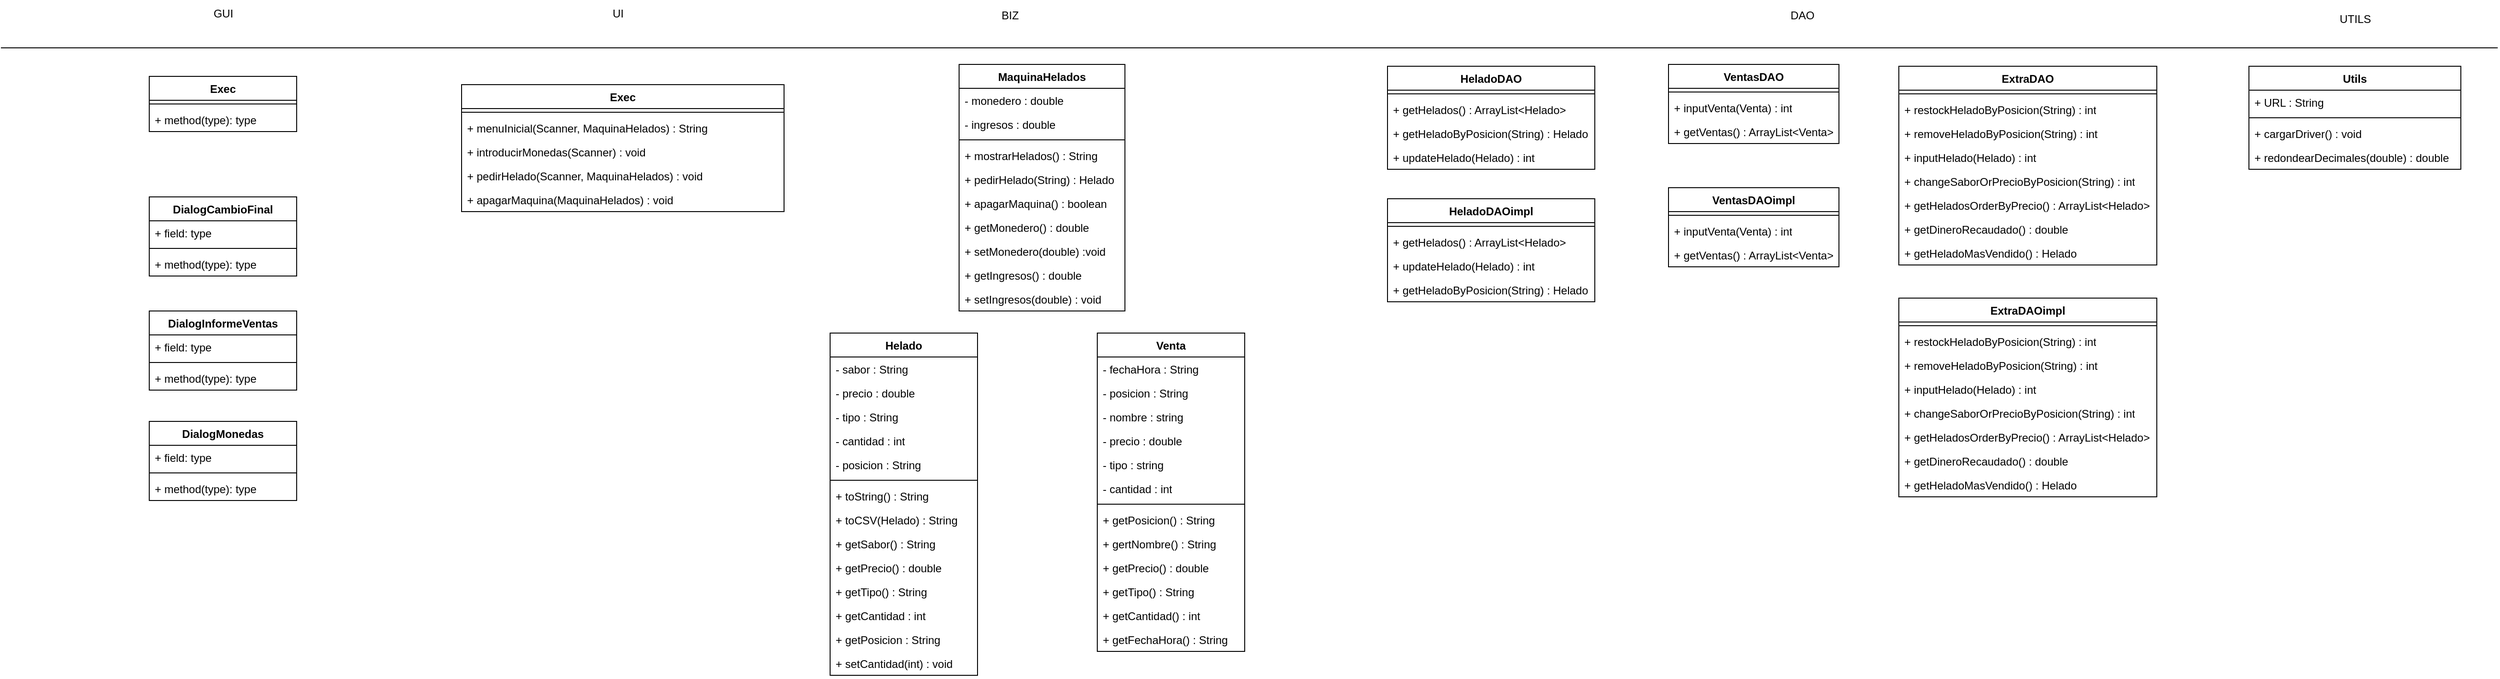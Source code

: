 <mxfile version="24.3.1" type="device">
  <diagram name="Página-1" id="V8vYBvbxbATTUr79OCMI">
    <mxGraphModel dx="2843" dy="790" grid="1" gridSize="10" guides="1" tooltips="1" connect="1" arrows="1" fold="1" page="1" pageScale="1" pageWidth="1169" pageHeight="827" math="0" shadow="0">
      <root>
        <mxCell id="0" />
        <mxCell id="1" parent="0" />
        <mxCell id="UVdojQdIeTxHt3wNE7P5-1" value="UI" style="text;html=1;align=center;verticalAlign=middle;whiteSpace=wrap;rounded=0;" parent="1" vertex="1">
          <mxGeometry x="130" y="28" width="60" height="30" as="geometry" />
        </mxCell>
        <mxCell id="UVdojQdIeTxHt3wNE7P5-2" value="BIZ" style="text;html=1;align=center;verticalAlign=middle;resizable=0;points=[];autosize=1;strokeColor=none;fillColor=none;" parent="1" vertex="1">
          <mxGeometry x="565" y="30" width="40" height="30" as="geometry" />
        </mxCell>
        <mxCell id="UVdojQdIeTxHt3wNE7P5-3" value="DAO" style="text;html=1;align=center;verticalAlign=middle;resizable=0;points=[];autosize=1;strokeColor=none;fillColor=none;" parent="1" vertex="1">
          <mxGeometry x="1420" y="30" width="50" height="30" as="geometry" />
        </mxCell>
        <mxCell id="UVdojQdIeTxHt3wNE7P5-4" value="Exec" style="swimlane;fontStyle=1;align=center;verticalAlign=top;childLayout=stackLayout;horizontal=1;startSize=26;horizontalStack=0;resizeParent=1;resizeParentMax=0;resizeLast=0;collapsible=1;marginBottom=0;whiteSpace=wrap;html=1;" parent="1" vertex="1">
          <mxGeometry x="-10" y="120" width="350" height="138" as="geometry" />
        </mxCell>
        <mxCell id="UVdojQdIeTxHt3wNE7P5-6" value="" style="line;strokeWidth=1;fillColor=none;align=left;verticalAlign=middle;spacingTop=-1;spacingLeft=3;spacingRight=3;rotatable=0;labelPosition=right;points=[];portConstraint=eastwest;strokeColor=inherit;" parent="UVdojQdIeTxHt3wNE7P5-4" vertex="1">
          <mxGeometry y="26" width="350" height="8" as="geometry" />
        </mxCell>
        <mxCell id="UVdojQdIeTxHt3wNE7P5-7" value="+ menuInicial(Scanner, MaquinaHelados) : String" style="text;strokeColor=none;fillColor=none;align=left;verticalAlign=top;spacingLeft=4;spacingRight=4;overflow=hidden;rotatable=0;points=[[0,0.5],[1,0.5]];portConstraint=eastwest;whiteSpace=wrap;html=1;" parent="UVdojQdIeTxHt3wNE7P5-4" vertex="1">
          <mxGeometry y="34" width="350" height="26" as="geometry" />
        </mxCell>
        <mxCell id="UVdojQdIeTxHt3wNE7P5-9" value="+ introducirMonedas(Scanner) : void" style="text;strokeColor=none;fillColor=none;align=left;verticalAlign=top;spacingLeft=4;spacingRight=4;overflow=hidden;rotatable=0;points=[[0,0.5],[1,0.5]];portConstraint=eastwest;whiteSpace=wrap;html=1;" parent="UVdojQdIeTxHt3wNE7P5-4" vertex="1">
          <mxGeometry y="60" width="350" height="26" as="geometry" />
        </mxCell>
        <mxCell id="QAzHqJxK1CCMf_5y3VDT-6" value="+ pedirHelado(Scanner, MaquinaHelados) : void" style="text;strokeColor=none;fillColor=none;align=left;verticalAlign=top;spacingLeft=4;spacingRight=4;overflow=hidden;rotatable=0;points=[[0,0.5],[1,0.5]];portConstraint=eastwest;whiteSpace=wrap;html=1;" parent="UVdojQdIeTxHt3wNE7P5-4" vertex="1">
          <mxGeometry y="86" width="350" height="26" as="geometry" />
        </mxCell>
        <mxCell id="QAzHqJxK1CCMf_5y3VDT-7" value="+ apagarMaquina(MaquinaHelados) : void" style="text;strokeColor=none;fillColor=none;align=left;verticalAlign=top;spacingLeft=4;spacingRight=4;overflow=hidden;rotatable=0;points=[[0,0.5],[1,0.5]];portConstraint=eastwest;whiteSpace=wrap;html=1;" parent="UVdojQdIeTxHt3wNE7P5-4" vertex="1">
          <mxGeometry y="112" width="350" height="26" as="geometry" />
        </mxCell>
        <mxCell id="UVdojQdIeTxHt3wNE7P5-12" value="Helado" style="swimlane;fontStyle=1;align=center;verticalAlign=top;childLayout=stackLayout;horizontal=1;startSize=26;horizontalStack=0;resizeParent=1;resizeParentMax=0;resizeLast=0;collapsible=1;marginBottom=0;whiteSpace=wrap;html=1;" parent="1" vertex="1">
          <mxGeometry x="390" y="390" width="160" height="372" as="geometry" />
        </mxCell>
        <mxCell id="UVdojQdIeTxHt3wNE7P5-13" value="- sabor : String" style="text;strokeColor=none;fillColor=none;align=left;verticalAlign=top;spacingLeft=4;spacingRight=4;overflow=hidden;rotatable=0;points=[[0,0.5],[1,0.5]];portConstraint=eastwest;whiteSpace=wrap;html=1;" parent="UVdojQdIeTxHt3wNE7P5-12" vertex="1">
          <mxGeometry y="26" width="160" height="26" as="geometry" />
        </mxCell>
        <mxCell id="UVdojQdIeTxHt3wNE7P5-16" value="- precio : double" style="text;strokeColor=none;fillColor=none;align=left;verticalAlign=top;spacingLeft=4;spacingRight=4;overflow=hidden;rotatable=0;points=[[0,0.5],[1,0.5]];portConstraint=eastwest;whiteSpace=wrap;html=1;" parent="UVdojQdIeTxHt3wNE7P5-12" vertex="1">
          <mxGeometry y="52" width="160" height="26" as="geometry" />
        </mxCell>
        <mxCell id="UVdojQdIeTxHt3wNE7P5-17" value="- tipo : String" style="text;strokeColor=none;fillColor=none;align=left;verticalAlign=top;spacingLeft=4;spacingRight=4;overflow=hidden;rotatable=0;points=[[0,0.5],[1,0.5]];portConstraint=eastwest;whiteSpace=wrap;html=1;" parent="UVdojQdIeTxHt3wNE7P5-12" vertex="1">
          <mxGeometry y="78" width="160" height="26" as="geometry" />
        </mxCell>
        <mxCell id="UVdojQdIeTxHt3wNE7P5-18" value="- cantidad : int" style="text;strokeColor=none;fillColor=none;align=left;verticalAlign=top;spacingLeft=4;spacingRight=4;overflow=hidden;rotatable=0;points=[[0,0.5],[1,0.5]];portConstraint=eastwest;whiteSpace=wrap;html=1;" parent="UVdojQdIeTxHt3wNE7P5-12" vertex="1">
          <mxGeometry y="104" width="160" height="26" as="geometry" />
        </mxCell>
        <mxCell id="UVdojQdIeTxHt3wNE7P5-19" value="- posicion : String" style="text;strokeColor=none;fillColor=none;align=left;verticalAlign=top;spacingLeft=4;spacingRight=4;overflow=hidden;rotatable=0;points=[[0,0.5],[1,0.5]];portConstraint=eastwest;whiteSpace=wrap;html=1;" parent="UVdojQdIeTxHt3wNE7P5-12" vertex="1">
          <mxGeometry y="130" width="160" height="26" as="geometry" />
        </mxCell>
        <mxCell id="UVdojQdIeTxHt3wNE7P5-14" value="" style="line;strokeWidth=1;fillColor=none;align=left;verticalAlign=middle;spacingTop=-1;spacingLeft=3;spacingRight=3;rotatable=0;labelPosition=right;points=[];portConstraint=eastwest;strokeColor=inherit;" parent="UVdojQdIeTxHt3wNE7P5-12" vertex="1">
          <mxGeometry y="156" width="160" height="8" as="geometry" />
        </mxCell>
        <mxCell id="c8T_zA4Ekzc52JWvCj2M-1" value="+ toString() : String" style="text;strokeColor=none;fillColor=none;align=left;verticalAlign=top;spacingLeft=4;spacingRight=4;overflow=hidden;rotatable=0;points=[[0,0.5],[1,0.5]];portConstraint=eastwest;whiteSpace=wrap;html=1;" parent="UVdojQdIeTxHt3wNE7P5-12" vertex="1">
          <mxGeometry y="164" width="160" height="26" as="geometry" />
        </mxCell>
        <mxCell id="c8T_zA4Ekzc52JWvCj2M-3" value="+ toCSV(Helado) : String" style="text;strokeColor=none;fillColor=none;align=left;verticalAlign=top;spacingLeft=4;spacingRight=4;overflow=hidden;rotatable=0;points=[[0,0.5],[1,0.5]];portConstraint=eastwest;whiteSpace=wrap;html=1;" parent="UVdojQdIeTxHt3wNE7P5-12" vertex="1">
          <mxGeometry y="190" width="160" height="26" as="geometry" />
        </mxCell>
        <mxCell id="c8T_zA4Ekzc52JWvCj2M-4" value="+ getSabor() : String" style="text;strokeColor=none;fillColor=none;align=left;verticalAlign=top;spacingLeft=4;spacingRight=4;overflow=hidden;rotatable=0;points=[[0,0.5],[1,0.5]];portConstraint=eastwest;whiteSpace=wrap;html=1;" parent="UVdojQdIeTxHt3wNE7P5-12" vertex="1">
          <mxGeometry y="216" width="160" height="26" as="geometry" />
        </mxCell>
        <mxCell id="c8T_zA4Ekzc52JWvCj2M-7" value="+ getPrecio() : double" style="text;strokeColor=none;fillColor=none;align=left;verticalAlign=top;spacingLeft=4;spacingRight=4;overflow=hidden;rotatable=0;points=[[0,0.5],[1,0.5]];portConstraint=eastwest;whiteSpace=wrap;html=1;" parent="UVdojQdIeTxHt3wNE7P5-12" vertex="1">
          <mxGeometry y="242" width="160" height="26" as="geometry" />
        </mxCell>
        <mxCell id="c8T_zA4Ekzc52JWvCj2M-6" value="+ getTipo() : String" style="text;strokeColor=none;fillColor=none;align=left;verticalAlign=top;spacingLeft=4;spacingRight=4;overflow=hidden;rotatable=0;points=[[0,0.5],[1,0.5]];portConstraint=eastwest;whiteSpace=wrap;html=1;" parent="UVdojQdIeTxHt3wNE7P5-12" vertex="1">
          <mxGeometry y="268" width="160" height="26" as="geometry" />
        </mxCell>
        <mxCell id="c8T_zA4Ekzc52JWvCj2M-9" value="+ getCantidad : int" style="text;strokeColor=none;fillColor=none;align=left;verticalAlign=top;spacingLeft=4;spacingRight=4;overflow=hidden;rotatable=0;points=[[0,0.5],[1,0.5]];portConstraint=eastwest;whiteSpace=wrap;html=1;" parent="UVdojQdIeTxHt3wNE7P5-12" vertex="1">
          <mxGeometry y="294" width="160" height="26" as="geometry" />
        </mxCell>
        <mxCell id="c8T_zA4Ekzc52JWvCj2M-8" value="+ getPosicion : String" style="text;strokeColor=none;fillColor=none;align=left;verticalAlign=top;spacingLeft=4;spacingRight=4;overflow=hidden;rotatable=0;points=[[0,0.5],[1,0.5]];portConstraint=eastwest;whiteSpace=wrap;html=1;" parent="UVdojQdIeTxHt3wNE7P5-12" vertex="1">
          <mxGeometry y="320" width="160" height="26" as="geometry" />
        </mxCell>
        <mxCell id="c8T_zA4Ekzc52JWvCj2M-5" value="+ setCantidad(int) : void" style="text;strokeColor=none;fillColor=none;align=left;verticalAlign=top;spacingLeft=4;spacingRight=4;overflow=hidden;rotatable=0;points=[[0,0.5],[1,0.5]];portConstraint=eastwest;whiteSpace=wrap;html=1;" parent="UVdojQdIeTxHt3wNE7P5-12" vertex="1">
          <mxGeometry y="346" width="160" height="26" as="geometry" />
        </mxCell>
        <mxCell id="UVdojQdIeTxHt3wNE7P5-20" value="MaquinaHelados" style="swimlane;fontStyle=1;align=center;verticalAlign=top;childLayout=stackLayout;horizontal=1;startSize=26;horizontalStack=0;resizeParent=1;resizeParentMax=0;resizeLast=0;collapsible=1;marginBottom=0;whiteSpace=wrap;html=1;" parent="1" vertex="1">
          <mxGeometry x="530" y="98" width="180" height="268" as="geometry" />
        </mxCell>
        <mxCell id="UVdojQdIeTxHt3wNE7P5-21" value="- monedero : double" style="text;strokeColor=none;fillColor=none;align=left;verticalAlign=top;spacingLeft=4;spacingRight=4;overflow=hidden;rotatable=0;points=[[0,0.5],[1,0.5]];portConstraint=eastwest;whiteSpace=wrap;html=1;" parent="UVdojQdIeTxHt3wNE7P5-20" vertex="1">
          <mxGeometry y="26" width="180" height="26" as="geometry" />
        </mxCell>
        <mxCell id="UVdojQdIeTxHt3wNE7P5-24" value="- ingresos : double" style="text;strokeColor=none;fillColor=none;align=left;verticalAlign=top;spacingLeft=4;spacingRight=4;overflow=hidden;rotatable=0;points=[[0,0.5],[1,0.5]];portConstraint=eastwest;whiteSpace=wrap;html=1;" parent="UVdojQdIeTxHt3wNE7P5-20" vertex="1">
          <mxGeometry y="52" width="180" height="26" as="geometry" />
        </mxCell>
        <mxCell id="UVdojQdIeTxHt3wNE7P5-22" value="" style="line;strokeWidth=1;fillColor=none;align=left;verticalAlign=middle;spacingTop=-1;spacingLeft=3;spacingRight=3;rotatable=0;labelPosition=right;points=[];portConstraint=eastwest;strokeColor=inherit;" parent="UVdojQdIeTxHt3wNE7P5-20" vertex="1">
          <mxGeometry y="78" width="180" height="8" as="geometry" />
        </mxCell>
        <mxCell id="QAzHqJxK1CCMf_5y3VDT-1" value="+ mostrarHelados() : String" style="text;strokeColor=none;fillColor=none;align=left;verticalAlign=top;spacingLeft=4;spacingRight=4;overflow=hidden;rotatable=0;points=[[0,0.5],[1,0.5]];portConstraint=eastwest;whiteSpace=wrap;html=1;" parent="UVdojQdIeTxHt3wNE7P5-20" vertex="1">
          <mxGeometry y="86" width="180" height="26" as="geometry" />
        </mxCell>
        <mxCell id="UVdojQdIeTxHt3wNE7P5-23" value="+ pedirHelado(String) : Helado" style="text;strokeColor=none;fillColor=none;align=left;verticalAlign=top;spacingLeft=4;spacingRight=4;overflow=hidden;rotatable=0;points=[[0,0.5],[1,0.5]];portConstraint=eastwest;whiteSpace=wrap;html=1;" parent="UVdojQdIeTxHt3wNE7P5-20" vertex="1">
          <mxGeometry y="112" width="180" height="26" as="geometry" />
        </mxCell>
        <mxCell id="UVdojQdIeTxHt3wNE7P5-26" value="+ apagarMaquina() : boolean" style="text;strokeColor=none;fillColor=none;align=left;verticalAlign=top;spacingLeft=4;spacingRight=4;overflow=hidden;rotatable=0;points=[[0,0.5],[1,0.5]];portConstraint=eastwest;whiteSpace=wrap;html=1;" parent="UVdojQdIeTxHt3wNE7P5-20" vertex="1">
          <mxGeometry y="138" width="180" height="26" as="geometry" />
        </mxCell>
        <mxCell id="QAzHqJxK1CCMf_5y3VDT-8" value="+ getMonedero() : double" style="text;strokeColor=none;fillColor=none;align=left;verticalAlign=top;spacingLeft=4;spacingRight=4;overflow=hidden;rotatable=0;points=[[0,0.5],[1,0.5]];portConstraint=eastwest;whiteSpace=wrap;html=1;" parent="UVdojQdIeTxHt3wNE7P5-20" vertex="1">
          <mxGeometry y="164" width="180" height="26" as="geometry" />
        </mxCell>
        <mxCell id="QAzHqJxK1CCMf_5y3VDT-9" value="+ setMonedero(double) :void" style="text;strokeColor=none;fillColor=none;align=left;verticalAlign=top;spacingLeft=4;spacingRight=4;overflow=hidden;rotatable=0;points=[[0,0.5],[1,0.5]];portConstraint=eastwest;whiteSpace=wrap;html=1;" parent="UVdojQdIeTxHt3wNE7P5-20" vertex="1">
          <mxGeometry y="190" width="180" height="26" as="geometry" />
        </mxCell>
        <mxCell id="QAzHqJxK1CCMf_5y3VDT-10" value="+ getIngresos() : double" style="text;strokeColor=none;fillColor=none;align=left;verticalAlign=top;spacingLeft=4;spacingRight=4;overflow=hidden;rotatable=0;points=[[0,0.5],[1,0.5]];portConstraint=eastwest;whiteSpace=wrap;html=1;" parent="UVdojQdIeTxHt3wNE7P5-20" vertex="1">
          <mxGeometry y="216" width="180" height="26" as="geometry" />
        </mxCell>
        <mxCell id="QAzHqJxK1CCMf_5y3VDT-11" value="+ setIngresos(double) : void" style="text;strokeColor=none;fillColor=none;align=left;verticalAlign=top;spacingLeft=4;spacingRight=4;overflow=hidden;rotatable=0;points=[[0,0.5],[1,0.5]];portConstraint=eastwest;whiteSpace=wrap;html=1;" parent="UVdojQdIeTxHt3wNE7P5-20" vertex="1">
          <mxGeometry y="242" width="180" height="26" as="geometry" />
        </mxCell>
        <mxCell id="UVdojQdIeTxHt3wNE7P5-30" value="HeladoDAO" style="swimlane;fontStyle=1;align=center;verticalAlign=top;childLayout=stackLayout;horizontal=1;startSize=26;horizontalStack=0;resizeParent=1;resizeParentMax=0;resizeLast=0;collapsible=1;marginBottom=0;whiteSpace=wrap;html=1;" parent="1" vertex="1">
          <mxGeometry x="995" y="100" width="225" height="112" as="geometry" />
        </mxCell>
        <mxCell id="UVdojQdIeTxHt3wNE7P5-32" value="" style="line;strokeWidth=1;fillColor=none;align=left;verticalAlign=middle;spacingTop=-1;spacingLeft=3;spacingRight=3;rotatable=0;labelPosition=right;points=[];portConstraint=eastwest;strokeColor=inherit;" parent="UVdojQdIeTxHt3wNE7P5-30" vertex="1">
          <mxGeometry y="26" width="225" height="8" as="geometry" />
        </mxCell>
        <mxCell id="UVdojQdIeTxHt3wNE7P5-33" value="+ getHelados() : ArrayList&amp;lt;Helado&amp;gt;" style="text;strokeColor=none;fillColor=none;align=left;verticalAlign=top;spacingLeft=4;spacingRight=4;overflow=hidden;rotatable=0;points=[[0,0.5],[1,0.5]];portConstraint=eastwest;whiteSpace=wrap;html=1;" parent="UVdojQdIeTxHt3wNE7P5-30" vertex="1">
          <mxGeometry y="34" width="225" height="26" as="geometry" />
        </mxCell>
        <mxCell id="58-L6Ub-CByeNF2KYp3J-6" value="+ getHeladoByPosicion(String) : Helado" style="text;strokeColor=none;fillColor=none;align=left;verticalAlign=top;spacingLeft=4;spacingRight=4;overflow=hidden;rotatable=0;points=[[0,0.5],[1,0.5]];portConstraint=eastwest;whiteSpace=wrap;html=1;" parent="UVdojQdIeTxHt3wNE7P5-30" vertex="1">
          <mxGeometry y="60" width="225" height="26" as="geometry" />
        </mxCell>
        <mxCell id="58-L6Ub-CByeNF2KYp3J-7" value="+ updateHelado(Helado) : int" style="text;strokeColor=none;fillColor=none;align=left;verticalAlign=top;spacingLeft=4;spacingRight=4;overflow=hidden;rotatable=0;points=[[0,0.5],[1,0.5]];portConstraint=eastwest;whiteSpace=wrap;html=1;" parent="UVdojQdIeTxHt3wNE7P5-30" vertex="1">
          <mxGeometry y="86" width="225" height="26" as="geometry" />
        </mxCell>
        <mxCell id="UVdojQdIeTxHt3wNE7P5-34" value="HeladoDAOimpl" style="swimlane;fontStyle=1;align=center;verticalAlign=top;childLayout=stackLayout;horizontal=1;startSize=26;horizontalStack=0;resizeParent=1;resizeParentMax=0;resizeLast=0;collapsible=1;marginBottom=0;whiteSpace=wrap;html=1;" parent="1" vertex="1">
          <mxGeometry x="995" y="244" width="225" height="112" as="geometry" />
        </mxCell>
        <mxCell id="UVdojQdIeTxHt3wNE7P5-36" value="" style="line;strokeWidth=1;fillColor=none;align=left;verticalAlign=middle;spacingTop=-1;spacingLeft=3;spacingRight=3;rotatable=0;labelPosition=right;points=[];portConstraint=eastwest;strokeColor=inherit;" parent="UVdojQdIeTxHt3wNE7P5-34" vertex="1">
          <mxGeometry y="26" width="225" height="8" as="geometry" />
        </mxCell>
        <mxCell id="58-L6Ub-CByeNF2KYp3J-12" value="+ getHelados() : ArrayList&amp;lt;Helado&amp;gt;" style="text;strokeColor=none;fillColor=none;align=left;verticalAlign=top;spacingLeft=4;spacingRight=4;overflow=hidden;rotatable=0;points=[[0,0.5],[1,0.5]];portConstraint=eastwest;whiteSpace=wrap;html=1;" parent="UVdojQdIeTxHt3wNE7P5-34" vertex="1">
          <mxGeometry y="34" width="225" height="26" as="geometry" />
        </mxCell>
        <mxCell id="58-L6Ub-CByeNF2KYp3J-14" value="+ updateHelado(Helado) : int" style="text;strokeColor=none;fillColor=none;align=left;verticalAlign=top;spacingLeft=4;spacingRight=4;overflow=hidden;rotatable=0;points=[[0,0.5],[1,0.5]];portConstraint=eastwest;whiteSpace=wrap;html=1;" parent="UVdojQdIeTxHt3wNE7P5-34" vertex="1">
          <mxGeometry y="60" width="225" height="26" as="geometry" />
        </mxCell>
        <mxCell id="58-L6Ub-CByeNF2KYp3J-13" value="+ getHeladoByPosicion(String) : Helado" style="text;strokeColor=none;fillColor=none;align=left;verticalAlign=top;spacingLeft=4;spacingRight=4;overflow=hidden;rotatable=0;points=[[0,0.5],[1,0.5]];portConstraint=eastwest;whiteSpace=wrap;html=1;" parent="UVdojQdIeTxHt3wNE7P5-34" vertex="1">
          <mxGeometry y="86" width="225" height="26" as="geometry" />
        </mxCell>
        <mxCell id="UVdojQdIeTxHt3wNE7P5-38" value="VentasDAO" style="swimlane;fontStyle=1;align=center;verticalAlign=top;childLayout=stackLayout;horizontal=1;startSize=26;horizontalStack=0;resizeParent=1;resizeParentMax=0;resizeLast=0;collapsible=1;marginBottom=0;whiteSpace=wrap;html=1;" parent="1" vertex="1">
          <mxGeometry x="1300" y="98" width="185" height="86" as="geometry" />
        </mxCell>
        <mxCell id="UVdojQdIeTxHt3wNE7P5-40" value="" style="line;strokeWidth=1;fillColor=none;align=left;verticalAlign=middle;spacingTop=-1;spacingLeft=3;spacingRight=3;rotatable=0;labelPosition=right;points=[];portConstraint=eastwest;strokeColor=inherit;" parent="UVdojQdIeTxHt3wNE7P5-38" vertex="1">
          <mxGeometry y="26" width="185" height="8" as="geometry" />
        </mxCell>
        <mxCell id="58-L6Ub-CByeNF2KYp3J-15" value="+ inputVenta(Venta) : int" style="text;strokeColor=none;fillColor=none;align=left;verticalAlign=top;spacingLeft=4;spacingRight=4;overflow=hidden;rotatable=0;points=[[0,0.5],[1,0.5]];portConstraint=eastwest;whiteSpace=wrap;html=1;" parent="UVdojQdIeTxHt3wNE7P5-38" vertex="1">
          <mxGeometry y="34" width="185" height="26" as="geometry" />
        </mxCell>
        <mxCell id="58-L6Ub-CByeNF2KYp3J-16" value="+ getVentas() : ArrayList&amp;lt;Venta&amp;gt;" style="text;strokeColor=none;fillColor=none;align=left;verticalAlign=top;spacingLeft=4;spacingRight=4;overflow=hidden;rotatable=0;points=[[0,0.5],[1,0.5]];portConstraint=eastwest;whiteSpace=wrap;html=1;" parent="UVdojQdIeTxHt3wNE7P5-38" vertex="1">
          <mxGeometry y="60" width="185" height="26" as="geometry" />
        </mxCell>
        <mxCell id="UVdojQdIeTxHt3wNE7P5-46" value="VentasDAOimpl" style="swimlane;fontStyle=1;align=center;verticalAlign=top;childLayout=stackLayout;horizontal=1;startSize=26;horizontalStack=0;resizeParent=1;resizeParentMax=0;resizeLast=0;collapsible=1;marginBottom=0;whiteSpace=wrap;html=1;" parent="1" vertex="1">
          <mxGeometry x="1300" y="232" width="185" height="86" as="geometry" />
        </mxCell>
        <mxCell id="UVdojQdIeTxHt3wNE7P5-48" value="" style="line;strokeWidth=1;fillColor=none;align=left;verticalAlign=middle;spacingTop=-1;spacingLeft=3;spacingRight=3;rotatable=0;labelPosition=right;points=[];portConstraint=eastwest;strokeColor=inherit;" parent="UVdojQdIeTxHt3wNE7P5-46" vertex="1">
          <mxGeometry y="26" width="185" height="8" as="geometry" />
        </mxCell>
        <mxCell id="58-L6Ub-CByeNF2KYp3J-10" value="+ inputVenta(Venta) : int" style="text;strokeColor=none;fillColor=none;align=left;verticalAlign=top;spacingLeft=4;spacingRight=4;overflow=hidden;rotatable=0;points=[[0,0.5],[1,0.5]];portConstraint=eastwest;whiteSpace=wrap;html=1;" parent="UVdojQdIeTxHt3wNE7P5-46" vertex="1">
          <mxGeometry y="34" width="185" height="26" as="geometry" />
        </mxCell>
        <mxCell id="UVdojQdIeTxHt3wNE7P5-41" value="+ getVentas() : ArrayList&amp;lt;Venta&amp;gt;" style="text;strokeColor=none;fillColor=none;align=left;verticalAlign=top;spacingLeft=4;spacingRight=4;overflow=hidden;rotatable=0;points=[[0,0.5],[1,0.5]];portConstraint=eastwest;whiteSpace=wrap;html=1;" parent="UVdojQdIeTxHt3wNE7P5-46" vertex="1">
          <mxGeometry y="60" width="185" height="26" as="geometry" />
        </mxCell>
        <mxCell id="3qmxRhj3Vj1sENhipKEE-1" value="Venta" style="swimlane;fontStyle=1;align=center;verticalAlign=top;childLayout=stackLayout;horizontal=1;startSize=26;horizontalStack=0;resizeParent=1;resizeParentMax=0;resizeLast=0;collapsible=1;marginBottom=0;whiteSpace=wrap;html=1;" parent="1" vertex="1">
          <mxGeometry x="680" y="390" width="160" height="346" as="geometry" />
        </mxCell>
        <mxCell id="c8T_zA4Ekzc52JWvCj2M-10" value="- fechaHora : String" style="text;strokeColor=none;fillColor=none;align=left;verticalAlign=top;spacingLeft=4;spacingRight=4;overflow=hidden;rotatable=0;points=[[0,0.5],[1,0.5]];portConstraint=eastwest;whiteSpace=wrap;html=1;" parent="3qmxRhj3Vj1sENhipKEE-1" vertex="1">
          <mxGeometry y="26" width="160" height="26" as="geometry" />
        </mxCell>
        <mxCell id="3qmxRhj3Vj1sENhipKEE-6" value="- posicion : String" style="text;strokeColor=none;fillColor=none;align=left;verticalAlign=top;spacingLeft=4;spacingRight=4;overflow=hidden;rotatable=0;points=[[0,0.5],[1,0.5]];portConstraint=eastwest;whiteSpace=wrap;html=1;" parent="3qmxRhj3Vj1sENhipKEE-1" vertex="1">
          <mxGeometry y="52" width="160" height="26" as="geometry" />
        </mxCell>
        <mxCell id="3qmxRhj3Vj1sENhipKEE-7" value="- nombre : string" style="text;strokeColor=none;fillColor=none;align=left;verticalAlign=top;spacingLeft=4;spacingRight=4;overflow=hidden;rotatable=0;points=[[0,0.5],[1,0.5]];portConstraint=eastwest;whiteSpace=wrap;html=1;" parent="3qmxRhj3Vj1sENhipKEE-1" vertex="1">
          <mxGeometry y="78" width="160" height="26" as="geometry" />
        </mxCell>
        <mxCell id="3qmxRhj3Vj1sENhipKEE-8" value="- precio : double" style="text;strokeColor=none;fillColor=none;align=left;verticalAlign=top;spacingLeft=4;spacingRight=4;overflow=hidden;rotatable=0;points=[[0,0.5],[1,0.5]];portConstraint=eastwest;whiteSpace=wrap;html=1;" parent="3qmxRhj3Vj1sENhipKEE-1" vertex="1">
          <mxGeometry y="104" width="160" height="26" as="geometry" />
        </mxCell>
        <mxCell id="3qmxRhj3Vj1sENhipKEE-9" value="- tipo : string" style="text;strokeColor=none;fillColor=none;align=left;verticalAlign=top;spacingLeft=4;spacingRight=4;overflow=hidden;rotatable=0;points=[[0,0.5],[1,0.5]];portConstraint=eastwest;whiteSpace=wrap;html=1;" parent="3qmxRhj3Vj1sENhipKEE-1" vertex="1">
          <mxGeometry y="130" width="160" height="26" as="geometry" />
        </mxCell>
        <mxCell id="3qmxRhj3Vj1sENhipKEE-10" value="- cantidad : int" style="text;strokeColor=none;fillColor=none;align=left;verticalAlign=top;spacingLeft=4;spacingRight=4;overflow=hidden;rotatable=0;points=[[0,0.5],[1,0.5]];portConstraint=eastwest;whiteSpace=wrap;html=1;" parent="3qmxRhj3Vj1sENhipKEE-1" vertex="1">
          <mxGeometry y="156" width="160" height="26" as="geometry" />
        </mxCell>
        <mxCell id="3qmxRhj3Vj1sENhipKEE-3" value="" style="line;strokeWidth=1;fillColor=none;align=left;verticalAlign=middle;spacingTop=-1;spacingLeft=3;spacingRight=3;rotatable=0;labelPosition=right;points=[];portConstraint=eastwest;strokeColor=inherit;" parent="3qmxRhj3Vj1sENhipKEE-1" vertex="1">
          <mxGeometry y="182" width="160" height="8" as="geometry" />
        </mxCell>
        <mxCell id="c8T_zA4Ekzc52JWvCj2M-2" value="+ getPosicion() : String" style="text;strokeColor=none;fillColor=none;align=left;verticalAlign=top;spacingLeft=4;spacingRight=4;overflow=hidden;rotatable=0;points=[[0,0.5],[1,0.5]];portConstraint=eastwest;whiteSpace=wrap;html=1;" parent="3qmxRhj3Vj1sENhipKEE-1" vertex="1">
          <mxGeometry y="190" width="160" height="26" as="geometry" />
        </mxCell>
        <mxCell id="c8T_zA4Ekzc52JWvCj2M-11" value="+ gertNombre() : String" style="text;strokeColor=none;fillColor=none;align=left;verticalAlign=top;spacingLeft=4;spacingRight=4;overflow=hidden;rotatable=0;points=[[0,0.5],[1,0.5]];portConstraint=eastwest;whiteSpace=wrap;html=1;" parent="3qmxRhj3Vj1sENhipKEE-1" vertex="1">
          <mxGeometry y="216" width="160" height="26" as="geometry" />
        </mxCell>
        <mxCell id="c8T_zA4Ekzc52JWvCj2M-15" value="+ getPrecio() : double" style="text;strokeColor=none;fillColor=none;align=left;verticalAlign=top;spacingLeft=4;spacingRight=4;overflow=hidden;rotatable=0;points=[[0,0.5],[1,0.5]];portConstraint=eastwest;whiteSpace=wrap;html=1;" parent="3qmxRhj3Vj1sENhipKEE-1" vertex="1">
          <mxGeometry y="242" width="160" height="26" as="geometry" />
        </mxCell>
        <mxCell id="c8T_zA4Ekzc52JWvCj2M-14" value="+ getTipo() : String" style="text;strokeColor=none;fillColor=none;align=left;verticalAlign=top;spacingLeft=4;spacingRight=4;overflow=hidden;rotatable=0;points=[[0,0.5],[1,0.5]];portConstraint=eastwest;whiteSpace=wrap;html=1;" parent="3qmxRhj3Vj1sENhipKEE-1" vertex="1">
          <mxGeometry y="268" width="160" height="26" as="geometry" />
        </mxCell>
        <mxCell id="c8T_zA4Ekzc52JWvCj2M-12" value="+ getCantidad() : int" style="text;strokeColor=none;fillColor=none;align=left;verticalAlign=top;spacingLeft=4;spacingRight=4;overflow=hidden;rotatable=0;points=[[0,0.5],[1,0.5]];portConstraint=eastwest;whiteSpace=wrap;html=1;" parent="3qmxRhj3Vj1sENhipKEE-1" vertex="1">
          <mxGeometry y="294" width="160" height="26" as="geometry" />
        </mxCell>
        <mxCell id="c8T_zA4Ekzc52JWvCj2M-13" value="+ getFechaHora() : String" style="text;strokeColor=none;fillColor=none;align=left;verticalAlign=top;spacingLeft=4;spacingRight=4;overflow=hidden;rotatable=0;points=[[0,0.5],[1,0.5]];portConstraint=eastwest;whiteSpace=wrap;html=1;" parent="3qmxRhj3Vj1sENhipKEE-1" vertex="1">
          <mxGeometry y="320" width="160" height="26" as="geometry" />
        </mxCell>
        <mxCell id="58-L6Ub-CByeNF2KYp3J-4" value="" style="endArrow=none;html=1;rounded=0;" parent="1" edge="1">
          <mxGeometry width="50" height="50" relative="1" as="geometry">
            <mxPoint x="-510" y="80" as="sourcePoint" />
            <mxPoint x="2200" y="80" as="targetPoint" />
          </mxGeometry>
        </mxCell>
        <mxCell id="aJXEeb2CGXjWVB8z91rs-8" value="ExtraDAO" style="swimlane;fontStyle=1;align=center;verticalAlign=top;childLayout=stackLayout;horizontal=1;startSize=26;horizontalStack=0;resizeParent=1;resizeParentMax=0;resizeLast=0;collapsible=1;marginBottom=0;whiteSpace=wrap;html=1;" parent="1" vertex="1">
          <mxGeometry x="1550" y="100" width="280" height="216" as="geometry" />
        </mxCell>
        <mxCell id="aJXEeb2CGXjWVB8z91rs-10" value="" style="line;strokeWidth=1;fillColor=none;align=left;verticalAlign=middle;spacingTop=-1;spacingLeft=3;spacingRight=3;rotatable=0;labelPosition=right;points=[];portConstraint=eastwest;strokeColor=inherit;" parent="aJXEeb2CGXjWVB8z91rs-8" vertex="1">
          <mxGeometry y="26" width="280" height="8" as="geometry" />
        </mxCell>
        <mxCell id="aJXEeb2CGXjWVB8z91rs-1" value="&lt;div&gt;+ restockHeladoByPosicion(String) : int&lt;/div&gt;" style="text;strokeColor=none;fillColor=none;align=left;verticalAlign=top;spacingLeft=4;spacingRight=4;overflow=hidden;rotatable=0;points=[[0,0.5],[1,0.5]];portConstraint=eastwest;whiteSpace=wrap;html=1;" parent="aJXEeb2CGXjWVB8z91rs-8" vertex="1">
          <mxGeometry y="34" width="280" height="26" as="geometry" />
        </mxCell>
        <mxCell id="aJXEeb2CGXjWVB8z91rs-5" value="+ removeHeladoByPosicion(String) : int" style="text;strokeColor=none;fillColor=none;align=left;verticalAlign=top;spacingLeft=4;spacingRight=4;overflow=hidden;rotatable=0;points=[[0,0.5],[1,0.5]];portConstraint=eastwest;whiteSpace=wrap;html=1;" parent="aJXEeb2CGXjWVB8z91rs-8" vertex="1">
          <mxGeometry y="60" width="280" height="26" as="geometry" />
        </mxCell>
        <mxCell id="aJXEeb2CGXjWVB8z91rs-4" value="+ inputHelado(Helado) : int" style="text;strokeColor=none;fillColor=none;align=left;verticalAlign=top;spacingLeft=4;spacingRight=4;overflow=hidden;rotatable=0;points=[[0,0.5],[1,0.5]];portConstraint=eastwest;whiteSpace=wrap;html=1;" parent="aJXEeb2CGXjWVB8z91rs-8" vertex="1">
          <mxGeometry y="86" width="280" height="26" as="geometry" />
        </mxCell>
        <mxCell id="aJXEeb2CGXjWVB8z91rs-3" value="+ changeSaborOrPrecioByPosicion(String) : int" style="text;strokeColor=none;fillColor=none;align=left;verticalAlign=top;spacingLeft=4;spacingRight=4;overflow=hidden;rotatable=0;points=[[0,0.5],[1,0.5]];portConstraint=eastwest;whiteSpace=wrap;html=1;" parent="aJXEeb2CGXjWVB8z91rs-8" vertex="1">
          <mxGeometry y="112" width="280" height="26" as="geometry" />
        </mxCell>
        <mxCell id="aJXEeb2CGXjWVB8z91rs-2" value="+ getHeladosOrderByPrecio() : ArrayList&amp;lt;Helado&amp;gt;" style="text;strokeColor=none;fillColor=none;align=left;verticalAlign=top;spacingLeft=4;spacingRight=4;overflow=hidden;rotatable=0;points=[[0,0.5],[1,0.5]];portConstraint=eastwest;whiteSpace=wrap;html=1;" parent="aJXEeb2CGXjWVB8z91rs-8" vertex="1">
          <mxGeometry y="138" width="280" height="26" as="geometry" />
        </mxCell>
        <mxCell id="aJXEeb2CGXjWVB8z91rs-6" value="+ getDineroRecaudado() : double" style="text;strokeColor=none;fillColor=none;align=left;verticalAlign=top;spacingLeft=4;spacingRight=4;overflow=hidden;rotatable=0;points=[[0,0.5],[1,0.5]];portConstraint=eastwest;whiteSpace=wrap;html=1;" parent="aJXEeb2CGXjWVB8z91rs-8" vertex="1">
          <mxGeometry y="164" width="280" height="26" as="geometry" />
        </mxCell>
        <mxCell id="aJXEeb2CGXjWVB8z91rs-7" value="+ getHeladoMasVendido() : Helado" style="text;strokeColor=none;fillColor=none;align=left;verticalAlign=top;spacingLeft=4;spacingRight=4;overflow=hidden;rotatable=0;points=[[0,0.5],[1,0.5]];portConstraint=eastwest;whiteSpace=wrap;html=1;" parent="aJXEeb2CGXjWVB8z91rs-8" vertex="1">
          <mxGeometry y="190" width="280" height="26" as="geometry" />
        </mxCell>
        <mxCell id="aJXEeb2CGXjWVB8z91rs-16" value="ExtraDAOimpl" style="swimlane;fontStyle=1;align=center;verticalAlign=top;childLayout=stackLayout;horizontal=1;startSize=26;horizontalStack=0;resizeParent=1;resizeParentMax=0;resizeLast=0;collapsible=1;marginBottom=0;whiteSpace=wrap;html=1;" parent="1" vertex="1">
          <mxGeometry x="1550" y="352" width="280" height="216" as="geometry" />
        </mxCell>
        <mxCell id="aJXEeb2CGXjWVB8z91rs-17" value="" style="line;strokeWidth=1;fillColor=none;align=left;verticalAlign=middle;spacingTop=-1;spacingLeft=3;spacingRight=3;rotatable=0;labelPosition=right;points=[];portConstraint=eastwest;strokeColor=inherit;" parent="aJXEeb2CGXjWVB8z91rs-16" vertex="1">
          <mxGeometry y="26" width="280" height="8" as="geometry" />
        </mxCell>
        <mxCell id="aJXEeb2CGXjWVB8z91rs-18" value="&lt;div&gt;+ restockHeladoByPosicion(String) : int&lt;/div&gt;" style="text;strokeColor=none;fillColor=none;align=left;verticalAlign=top;spacingLeft=4;spacingRight=4;overflow=hidden;rotatable=0;points=[[0,0.5],[1,0.5]];portConstraint=eastwest;whiteSpace=wrap;html=1;" parent="aJXEeb2CGXjWVB8z91rs-16" vertex="1">
          <mxGeometry y="34" width="280" height="26" as="geometry" />
        </mxCell>
        <mxCell id="aJXEeb2CGXjWVB8z91rs-19" value="+ removeHeladoByPosicion(String) : int" style="text;strokeColor=none;fillColor=none;align=left;verticalAlign=top;spacingLeft=4;spacingRight=4;overflow=hidden;rotatable=0;points=[[0,0.5],[1,0.5]];portConstraint=eastwest;whiteSpace=wrap;html=1;" parent="aJXEeb2CGXjWVB8z91rs-16" vertex="1">
          <mxGeometry y="60" width="280" height="26" as="geometry" />
        </mxCell>
        <mxCell id="aJXEeb2CGXjWVB8z91rs-20" value="+ inputHelado(Helado) : int" style="text;strokeColor=none;fillColor=none;align=left;verticalAlign=top;spacingLeft=4;spacingRight=4;overflow=hidden;rotatable=0;points=[[0,0.5],[1,0.5]];portConstraint=eastwest;whiteSpace=wrap;html=1;" parent="aJXEeb2CGXjWVB8z91rs-16" vertex="1">
          <mxGeometry y="86" width="280" height="26" as="geometry" />
        </mxCell>
        <mxCell id="aJXEeb2CGXjWVB8z91rs-21" value="+ changeSaborOrPrecioByPosicion(String) : int" style="text;strokeColor=none;fillColor=none;align=left;verticalAlign=top;spacingLeft=4;spacingRight=4;overflow=hidden;rotatable=0;points=[[0,0.5],[1,0.5]];portConstraint=eastwest;whiteSpace=wrap;html=1;" parent="aJXEeb2CGXjWVB8z91rs-16" vertex="1">
          <mxGeometry y="112" width="280" height="26" as="geometry" />
        </mxCell>
        <mxCell id="aJXEeb2CGXjWVB8z91rs-22" value="+ getHeladosOrderByPrecio() : ArrayList&amp;lt;Helado&amp;gt;" style="text;strokeColor=none;fillColor=none;align=left;verticalAlign=top;spacingLeft=4;spacingRight=4;overflow=hidden;rotatable=0;points=[[0,0.5],[1,0.5]];portConstraint=eastwest;whiteSpace=wrap;html=1;" parent="aJXEeb2CGXjWVB8z91rs-16" vertex="1">
          <mxGeometry y="138" width="280" height="26" as="geometry" />
        </mxCell>
        <mxCell id="aJXEeb2CGXjWVB8z91rs-23" value="+ getDineroRecaudado() : double" style="text;strokeColor=none;fillColor=none;align=left;verticalAlign=top;spacingLeft=4;spacingRight=4;overflow=hidden;rotatable=0;points=[[0,0.5],[1,0.5]];portConstraint=eastwest;whiteSpace=wrap;html=1;" parent="aJXEeb2CGXjWVB8z91rs-16" vertex="1">
          <mxGeometry y="164" width="280" height="26" as="geometry" />
        </mxCell>
        <mxCell id="aJXEeb2CGXjWVB8z91rs-24" value="+ getHeladoMasVendido() : Helado" style="text;strokeColor=none;fillColor=none;align=left;verticalAlign=top;spacingLeft=4;spacingRight=4;overflow=hidden;rotatable=0;points=[[0,0.5],[1,0.5]];portConstraint=eastwest;whiteSpace=wrap;html=1;" parent="aJXEeb2CGXjWVB8z91rs-16" vertex="1">
          <mxGeometry y="190" width="280" height="26" as="geometry" />
        </mxCell>
        <mxCell id="c8T_zA4Ekzc52JWvCj2M-16" value="Utils" style="swimlane;fontStyle=1;align=center;verticalAlign=top;childLayout=stackLayout;horizontal=1;startSize=26;horizontalStack=0;resizeParent=1;resizeParentMax=0;resizeLast=0;collapsible=1;marginBottom=0;whiteSpace=wrap;html=1;" parent="1" vertex="1">
          <mxGeometry x="1930" y="100" width="230" height="112" as="geometry" />
        </mxCell>
        <mxCell id="c8T_zA4Ekzc52JWvCj2M-20" value="+ URL : String" style="text;strokeColor=none;fillColor=none;align=left;verticalAlign=top;spacingLeft=4;spacingRight=4;overflow=hidden;rotatable=0;points=[[0,0.5],[1,0.5]];portConstraint=eastwest;whiteSpace=wrap;html=1;" parent="c8T_zA4Ekzc52JWvCj2M-16" vertex="1">
          <mxGeometry y="26" width="230" height="26" as="geometry" />
        </mxCell>
        <mxCell id="c8T_zA4Ekzc52JWvCj2M-18" value="" style="line;strokeWidth=1;fillColor=none;align=left;verticalAlign=middle;spacingTop=-1;spacingLeft=3;spacingRight=3;rotatable=0;labelPosition=right;points=[];portConstraint=eastwest;strokeColor=inherit;" parent="c8T_zA4Ekzc52JWvCj2M-16" vertex="1">
          <mxGeometry y="52" width="230" height="8" as="geometry" />
        </mxCell>
        <mxCell id="c8T_zA4Ekzc52JWvCj2M-19" value="+ cargarDriver() : void" style="text;strokeColor=none;fillColor=none;align=left;verticalAlign=top;spacingLeft=4;spacingRight=4;overflow=hidden;rotatable=0;points=[[0,0.5],[1,0.5]];portConstraint=eastwest;whiteSpace=wrap;html=1;" parent="c8T_zA4Ekzc52JWvCj2M-16" vertex="1">
          <mxGeometry y="60" width="230" height="26" as="geometry" />
        </mxCell>
        <mxCell id="c8T_zA4Ekzc52JWvCj2M-21" value="+ redondearDecimales(double) : double" style="text;strokeColor=none;fillColor=none;align=left;verticalAlign=top;spacingLeft=4;spacingRight=4;overflow=hidden;rotatable=0;points=[[0,0.5],[1,0.5]];portConstraint=eastwest;whiteSpace=wrap;html=1;" parent="c8T_zA4Ekzc52JWvCj2M-16" vertex="1">
          <mxGeometry y="86" width="230" height="26" as="geometry" />
        </mxCell>
        <mxCell id="DaeskBXp_2ISbEjTsK8I-5" value="Exec" style="swimlane;fontStyle=1;align=center;verticalAlign=top;childLayout=stackLayout;horizontal=1;startSize=26;horizontalStack=0;resizeParent=1;resizeParentMax=0;resizeLast=0;collapsible=1;marginBottom=0;whiteSpace=wrap;html=1;" vertex="1" parent="1">
          <mxGeometry x="-349" y="111" width="160" height="60" as="geometry" />
        </mxCell>
        <mxCell id="DaeskBXp_2ISbEjTsK8I-7" value="" style="line;strokeWidth=1;fillColor=none;align=left;verticalAlign=middle;spacingTop=-1;spacingLeft=3;spacingRight=3;rotatable=0;labelPosition=right;points=[];portConstraint=eastwest;strokeColor=inherit;" vertex="1" parent="DaeskBXp_2ISbEjTsK8I-5">
          <mxGeometry y="26" width="160" height="8" as="geometry" />
        </mxCell>
        <mxCell id="DaeskBXp_2ISbEjTsK8I-8" value="+ method(type): type" style="text;strokeColor=none;fillColor=none;align=left;verticalAlign=top;spacingLeft=4;spacingRight=4;overflow=hidden;rotatable=0;points=[[0,0.5],[1,0.5]];portConstraint=eastwest;whiteSpace=wrap;html=1;" vertex="1" parent="DaeskBXp_2ISbEjTsK8I-5">
          <mxGeometry y="34" width="160" height="26" as="geometry" />
        </mxCell>
        <mxCell id="DaeskBXp_2ISbEjTsK8I-9" value="GUI" style="text;html=1;align=center;verticalAlign=middle;resizable=0;points=[];autosize=1;strokeColor=none;fillColor=none;" vertex="1" parent="1">
          <mxGeometry x="-289" y="28" width="40" height="30" as="geometry" />
        </mxCell>
        <mxCell id="DaeskBXp_2ISbEjTsK8I-10" value="DialogCambioFinal" style="swimlane;fontStyle=1;align=center;verticalAlign=top;childLayout=stackLayout;horizontal=1;startSize=26;horizontalStack=0;resizeParent=1;resizeParentMax=0;resizeLast=0;collapsible=1;marginBottom=0;whiteSpace=wrap;html=1;" vertex="1" parent="1">
          <mxGeometry x="-349" y="242" width="160" height="86" as="geometry" />
        </mxCell>
        <mxCell id="DaeskBXp_2ISbEjTsK8I-11" value="+ field: type" style="text;strokeColor=none;fillColor=none;align=left;verticalAlign=top;spacingLeft=4;spacingRight=4;overflow=hidden;rotatable=0;points=[[0,0.5],[1,0.5]];portConstraint=eastwest;whiteSpace=wrap;html=1;" vertex="1" parent="DaeskBXp_2ISbEjTsK8I-10">
          <mxGeometry y="26" width="160" height="26" as="geometry" />
        </mxCell>
        <mxCell id="DaeskBXp_2ISbEjTsK8I-12" value="" style="line;strokeWidth=1;fillColor=none;align=left;verticalAlign=middle;spacingTop=-1;spacingLeft=3;spacingRight=3;rotatable=0;labelPosition=right;points=[];portConstraint=eastwest;strokeColor=inherit;" vertex="1" parent="DaeskBXp_2ISbEjTsK8I-10">
          <mxGeometry y="52" width="160" height="8" as="geometry" />
        </mxCell>
        <mxCell id="DaeskBXp_2ISbEjTsK8I-13" value="+ method(type): type" style="text;strokeColor=none;fillColor=none;align=left;verticalAlign=top;spacingLeft=4;spacingRight=4;overflow=hidden;rotatable=0;points=[[0,0.5],[1,0.5]];portConstraint=eastwest;whiteSpace=wrap;html=1;" vertex="1" parent="DaeskBXp_2ISbEjTsK8I-10">
          <mxGeometry y="60" width="160" height="26" as="geometry" />
        </mxCell>
        <mxCell id="DaeskBXp_2ISbEjTsK8I-14" value="DialogInformeVentas" style="swimlane;fontStyle=1;align=center;verticalAlign=top;childLayout=stackLayout;horizontal=1;startSize=26;horizontalStack=0;resizeParent=1;resizeParentMax=0;resizeLast=0;collapsible=1;marginBottom=0;whiteSpace=wrap;html=1;" vertex="1" parent="1">
          <mxGeometry x="-349" y="366" width="160" height="86" as="geometry" />
        </mxCell>
        <mxCell id="DaeskBXp_2ISbEjTsK8I-15" value="+ field: type" style="text;strokeColor=none;fillColor=none;align=left;verticalAlign=top;spacingLeft=4;spacingRight=4;overflow=hidden;rotatable=0;points=[[0,0.5],[1,0.5]];portConstraint=eastwest;whiteSpace=wrap;html=1;" vertex="1" parent="DaeskBXp_2ISbEjTsK8I-14">
          <mxGeometry y="26" width="160" height="26" as="geometry" />
        </mxCell>
        <mxCell id="DaeskBXp_2ISbEjTsK8I-16" value="" style="line;strokeWidth=1;fillColor=none;align=left;verticalAlign=middle;spacingTop=-1;spacingLeft=3;spacingRight=3;rotatable=0;labelPosition=right;points=[];portConstraint=eastwest;strokeColor=inherit;" vertex="1" parent="DaeskBXp_2ISbEjTsK8I-14">
          <mxGeometry y="52" width="160" height="8" as="geometry" />
        </mxCell>
        <mxCell id="DaeskBXp_2ISbEjTsK8I-17" value="+ method(type): type" style="text;strokeColor=none;fillColor=none;align=left;verticalAlign=top;spacingLeft=4;spacingRight=4;overflow=hidden;rotatable=0;points=[[0,0.5],[1,0.5]];portConstraint=eastwest;whiteSpace=wrap;html=1;" vertex="1" parent="DaeskBXp_2ISbEjTsK8I-14">
          <mxGeometry y="60" width="160" height="26" as="geometry" />
        </mxCell>
        <mxCell id="DaeskBXp_2ISbEjTsK8I-18" value="DialogMonedas" style="swimlane;fontStyle=1;align=center;verticalAlign=top;childLayout=stackLayout;horizontal=1;startSize=26;horizontalStack=0;resizeParent=1;resizeParentMax=0;resizeLast=0;collapsible=1;marginBottom=0;whiteSpace=wrap;html=1;" vertex="1" parent="1">
          <mxGeometry x="-349" y="486" width="160" height="86" as="geometry" />
        </mxCell>
        <mxCell id="DaeskBXp_2ISbEjTsK8I-19" value="+ field: type" style="text;strokeColor=none;fillColor=none;align=left;verticalAlign=top;spacingLeft=4;spacingRight=4;overflow=hidden;rotatable=0;points=[[0,0.5],[1,0.5]];portConstraint=eastwest;whiteSpace=wrap;html=1;" vertex="1" parent="DaeskBXp_2ISbEjTsK8I-18">
          <mxGeometry y="26" width="160" height="26" as="geometry" />
        </mxCell>
        <mxCell id="DaeskBXp_2ISbEjTsK8I-20" value="" style="line;strokeWidth=1;fillColor=none;align=left;verticalAlign=middle;spacingTop=-1;spacingLeft=3;spacingRight=3;rotatable=0;labelPosition=right;points=[];portConstraint=eastwest;strokeColor=inherit;" vertex="1" parent="DaeskBXp_2ISbEjTsK8I-18">
          <mxGeometry y="52" width="160" height="8" as="geometry" />
        </mxCell>
        <mxCell id="DaeskBXp_2ISbEjTsK8I-21" value="+ method(type): type" style="text;strokeColor=none;fillColor=none;align=left;verticalAlign=top;spacingLeft=4;spacingRight=4;overflow=hidden;rotatable=0;points=[[0,0.5],[1,0.5]];portConstraint=eastwest;whiteSpace=wrap;html=1;" vertex="1" parent="DaeskBXp_2ISbEjTsK8I-18">
          <mxGeometry y="60" width="160" height="26" as="geometry" />
        </mxCell>
        <mxCell id="DaeskBXp_2ISbEjTsK8I-22" value="UTILS" style="text;html=1;align=center;verticalAlign=middle;resizable=0;points=[];autosize=1;strokeColor=none;fillColor=none;" vertex="1" parent="1">
          <mxGeometry x="2015" y="34" width="60" height="30" as="geometry" />
        </mxCell>
      </root>
    </mxGraphModel>
  </diagram>
</mxfile>
